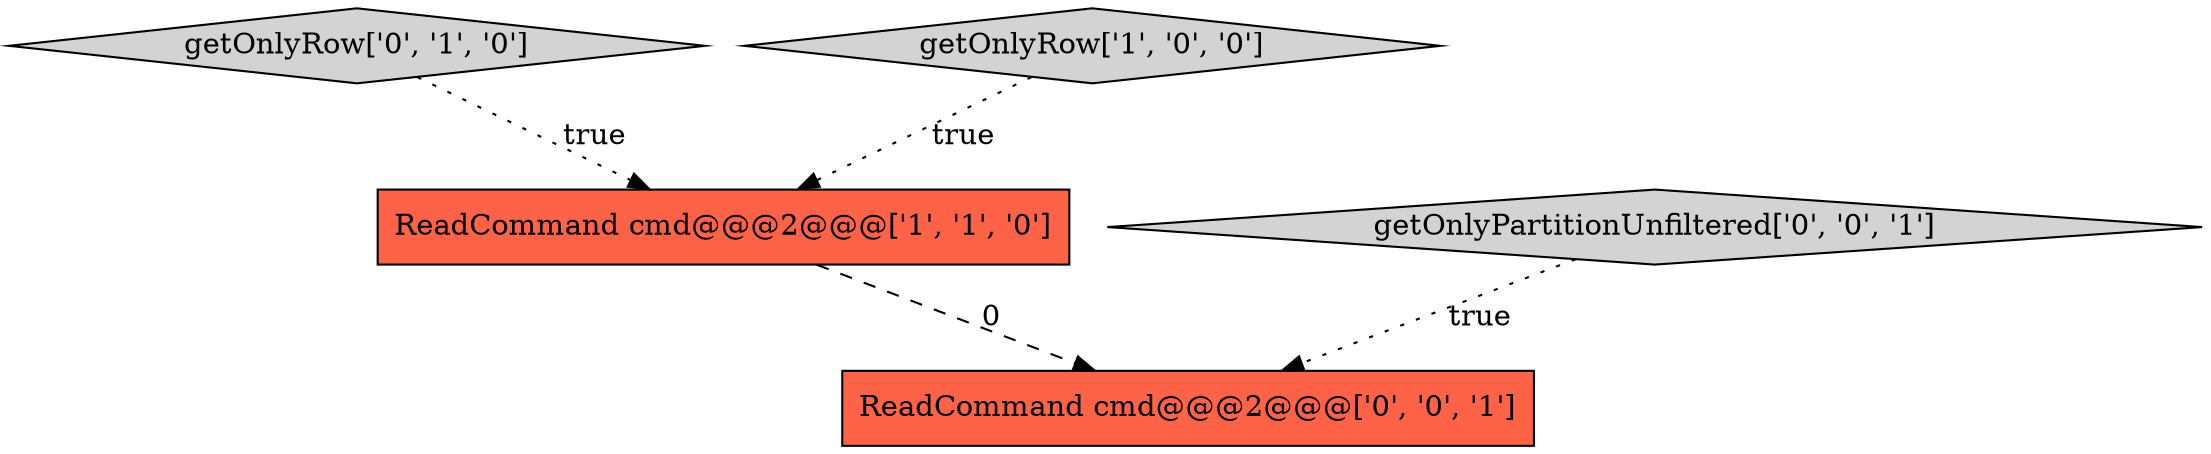 digraph {
2 [style = filled, label = "getOnlyRow['0', '1', '0']", fillcolor = lightgray, shape = diamond image = "AAA0AAABBB2BBB"];
3 [style = filled, label = "ReadCommand cmd@@@2@@@['0', '0', '1']", fillcolor = tomato, shape = box image = "AAA0AAABBB3BBB"];
4 [style = filled, label = "getOnlyPartitionUnfiltered['0', '0', '1']", fillcolor = lightgray, shape = diamond image = "AAA0AAABBB3BBB"];
0 [style = filled, label = "ReadCommand cmd@@@2@@@['1', '1', '0']", fillcolor = tomato, shape = box image = "AAA0AAABBB1BBB"];
1 [style = filled, label = "getOnlyRow['1', '0', '0']", fillcolor = lightgray, shape = diamond image = "AAA0AAABBB1BBB"];
0->3 [style = dashed, label="0"];
2->0 [style = dotted, label="true"];
4->3 [style = dotted, label="true"];
1->0 [style = dotted, label="true"];
}
